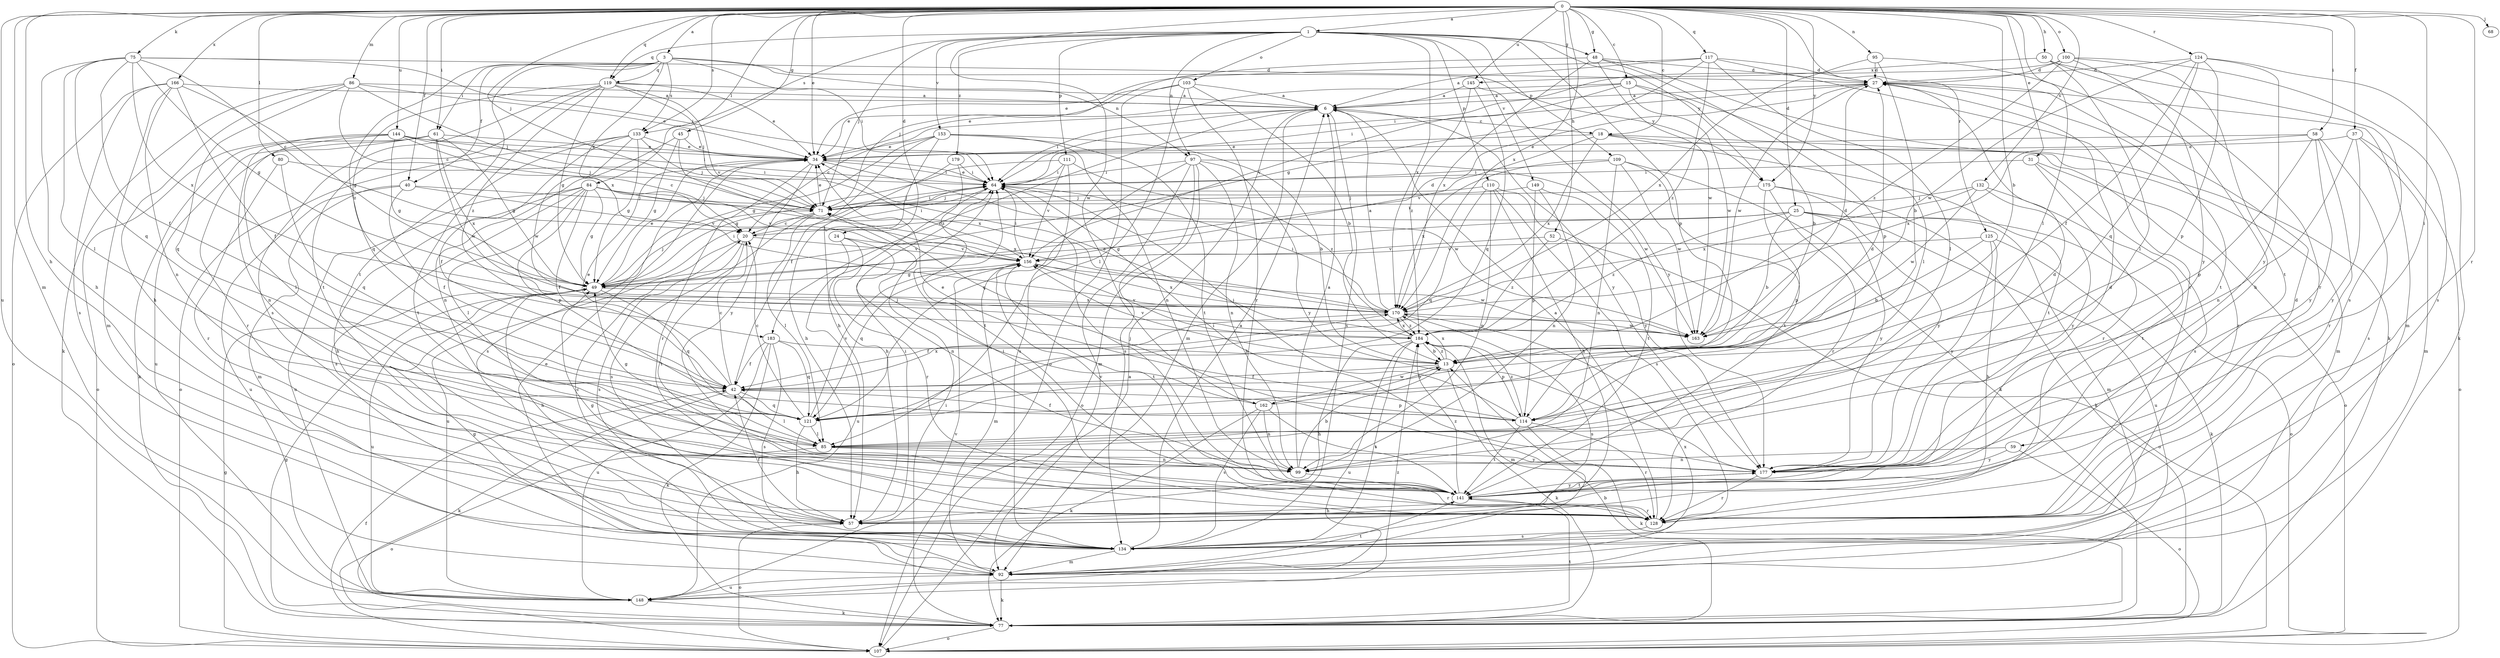 strict digraph  {
0;
1;
3;
6;
13;
15;
18;
20;
24;
25;
27;
31;
34;
37;
40;
42;
45;
48;
49;
50;
52;
57;
58;
59;
61;
64;
68;
71;
75;
77;
80;
84;
85;
86;
92;
95;
97;
99;
100;
103;
107;
109;
110;
111;
114;
117;
119;
121;
124;
125;
128;
132;
133;
134;
141;
144;
145;
148;
149;
153;
156;
162;
163;
166;
170;
175;
177;
179;
183;
184;
0 -> 1  [label=a];
0 -> 3  [label=a];
0 -> 13  [label=b];
0 -> 15  [label=c];
0 -> 18  [label=c];
0 -> 24  [label=d];
0 -> 25  [label=d];
0 -> 31  [label=e];
0 -> 34  [label=e];
0 -> 37  [label=f];
0 -> 40  [label=f];
0 -> 45  [label=g];
0 -> 48  [label=g];
0 -> 50  [label=h];
0 -> 52  [label=h];
0 -> 57  [label=h];
0 -> 58  [label=i];
0 -> 59  [label=i];
0 -> 61  [label=i];
0 -> 68  [label=j];
0 -> 71  [label=j];
0 -> 75  [label=k];
0 -> 80  [label=l];
0 -> 84  [label=l];
0 -> 85  [label=l];
0 -> 86  [label=m];
0 -> 92  [label=m];
0 -> 95  [label=n];
0 -> 100  [label=o];
0 -> 117  [label=q];
0 -> 119  [label=q];
0 -> 124  [label=r];
0 -> 125  [label=r];
0 -> 128  [label=r];
0 -> 132  [label=s];
0 -> 133  [label=s];
0 -> 144  [label=u];
0 -> 145  [label=u];
0 -> 148  [label=u];
0 -> 162  [label=w];
0 -> 166  [label=x];
0 -> 170  [label=x];
0 -> 175  [label=y];
1 -> 48  [label=g];
1 -> 71  [label=j];
1 -> 97  [label=n];
1 -> 103  [label=o];
1 -> 109  [label=p];
1 -> 110  [label=p];
1 -> 111  [label=p];
1 -> 114  [label=p];
1 -> 119  [label=q];
1 -> 133  [label=s];
1 -> 149  [label=v];
1 -> 153  [label=v];
1 -> 170  [label=x];
1 -> 175  [label=y];
1 -> 179  [label=z];
3 -> 40  [label=f];
3 -> 61  [label=i];
3 -> 64  [label=i];
3 -> 97  [label=n];
3 -> 119  [label=q];
3 -> 133  [label=s];
3 -> 141  [label=t];
3 -> 170  [label=x];
3 -> 175  [label=y];
3 -> 183  [label=z];
6 -> 18  [label=c];
6 -> 20  [label=c];
6 -> 64  [label=i];
6 -> 92  [label=m];
6 -> 134  [label=s];
6 -> 177  [label=y];
6 -> 183  [label=z];
13 -> 42  [label=f];
13 -> 77  [label=k];
13 -> 156  [label=v];
13 -> 162  [label=w];
13 -> 170  [label=x];
13 -> 184  [label=z];
15 -> 6  [label=a];
15 -> 13  [label=b];
15 -> 34  [label=e];
15 -> 85  [label=l];
15 -> 156  [label=v];
15 -> 163  [label=w];
18 -> 34  [label=e];
18 -> 92  [label=m];
18 -> 128  [label=r];
18 -> 141  [label=t];
18 -> 156  [label=v];
18 -> 170  [label=x];
20 -> 64  [label=i];
20 -> 134  [label=s];
20 -> 141  [label=t];
20 -> 148  [label=u];
20 -> 156  [label=v];
24 -> 99  [label=n];
24 -> 128  [label=r];
24 -> 148  [label=u];
24 -> 156  [label=v];
25 -> 13  [label=b];
25 -> 20  [label=c];
25 -> 49  [label=g];
25 -> 92  [label=m];
25 -> 107  [label=o];
25 -> 148  [label=u];
25 -> 177  [label=y];
25 -> 184  [label=z];
27 -> 6  [label=a];
27 -> 64  [label=i];
27 -> 92  [label=m];
27 -> 141  [label=t];
27 -> 163  [label=w];
31 -> 64  [label=i];
31 -> 107  [label=o];
31 -> 128  [label=r];
31 -> 134  [label=s];
34 -> 64  [label=i];
34 -> 128  [label=r];
34 -> 134  [label=s];
34 -> 163  [label=w];
34 -> 177  [label=y];
37 -> 34  [label=e];
37 -> 92  [label=m];
37 -> 99  [label=n];
37 -> 107  [label=o];
37 -> 177  [label=y];
40 -> 42  [label=f];
40 -> 71  [label=j];
40 -> 92  [label=m];
40 -> 148  [label=u];
40 -> 156  [label=v];
42 -> 20  [label=c];
42 -> 34  [label=e];
42 -> 77  [label=k];
42 -> 85  [label=l];
42 -> 114  [label=p];
42 -> 121  [label=q];
42 -> 170  [label=x];
45 -> 34  [label=e];
45 -> 49  [label=g];
45 -> 99  [label=n];
45 -> 170  [label=x];
48 -> 27  [label=d];
48 -> 71  [label=j];
48 -> 77  [label=k];
48 -> 114  [label=p];
48 -> 163  [label=w];
48 -> 170  [label=x];
49 -> 27  [label=d];
49 -> 34  [label=e];
49 -> 57  [label=h];
49 -> 64  [label=i];
49 -> 71  [label=j];
49 -> 121  [label=q];
49 -> 148  [label=u];
49 -> 170  [label=x];
50 -> 85  [label=l];
50 -> 128  [label=r];
50 -> 134  [label=s];
50 -> 145  [label=x];
52 -> 107  [label=o];
52 -> 156  [label=v];
52 -> 184  [label=z];
57 -> 42  [label=f];
57 -> 64  [label=i];
57 -> 107  [label=o];
58 -> 34  [label=e];
58 -> 114  [label=p];
58 -> 128  [label=r];
58 -> 134  [label=s];
58 -> 170  [label=x];
58 -> 177  [label=y];
59 -> 99  [label=n];
59 -> 107  [label=o];
59 -> 177  [label=y];
61 -> 34  [label=e];
61 -> 49  [label=g];
61 -> 77  [label=k];
61 -> 128  [label=r];
61 -> 148  [label=u];
61 -> 163  [label=w];
61 -> 170  [label=x];
64 -> 34  [label=e];
64 -> 57  [label=h];
64 -> 71  [label=j];
71 -> 20  [label=c];
71 -> 34  [label=e];
71 -> 64  [label=i];
71 -> 85  [label=l];
71 -> 134  [label=s];
75 -> 20  [label=c];
75 -> 27  [label=d];
75 -> 42  [label=f];
75 -> 49  [label=g];
75 -> 57  [label=h];
75 -> 64  [label=i];
75 -> 85  [label=l];
75 -> 121  [label=q];
75 -> 170  [label=x];
77 -> 13  [label=b];
77 -> 49  [label=g];
77 -> 64  [label=i];
77 -> 107  [label=o];
77 -> 141  [label=t];
80 -> 64  [label=i];
80 -> 121  [label=q];
80 -> 128  [label=r];
84 -> 42  [label=f];
84 -> 49  [label=g];
84 -> 57  [label=h];
84 -> 71  [label=j];
84 -> 85  [label=l];
84 -> 114  [label=p];
84 -> 134  [label=s];
84 -> 148  [label=u];
84 -> 156  [label=v];
84 -> 170  [label=x];
85 -> 49  [label=g];
85 -> 99  [label=n];
85 -> 107  [label=o];
85 -> 177  [label=y];
86 -> 6  [label=a];
86 -> 20  [label=c];
86 -> 34  [label=e];
86 -> 57  [label=h];
86 -> 71  [label=j];
86 -> 77  [label=k];
86 -> 121  [label=q];
92 -> 34  [label=e];
92 -> 49  [label=g];
92 -> 77  [label=k];
92 -> 141  [label=t];
92 -> 148  [label=u];
92 -> 170  [label=x];
95 -> 13  [label=b];
95 -> 27  [label=d];
95 -> 57  [label=h];
95 -> 170  [label=x];
97 -> 64  [label=i];
97 -> 92  [label=m];
97 -> 99  [label=n];
97 -> 107  [label=o];
97 -> 121  [label=q];
97 -> 134  [label=s];
97 -> 163  [label=w];
97 -> 177  [label=y];
99 -> 6  [label=a];
99 -> 13  [label=b];
99 -> 128  [label=r];
100 -> 27  [label=d];
100 -> 64  [label=i];
100 -> 134  [label=s];
100 -> 141  [label=t];
100 -> 177  [label=y];
100 -> 184  [label=z];
103 -> 6  [label=a];
103 -> 13  [label=b];
103 -> 34  [label=e];
103 -> 85  [label=l];
103 -> 107  [label=o];
103 -> 128  [label=r];
107 -> 6  [label=a];
107 -> 42  [label=f];
107 -> 49  [label=g];
109 -> 64  [label=i];
109 -> 77  [label=k];
109 -> 99  [label=n];
109 -> 141  [label=t];
109 -> 163  [label=w];
109 -> 170  [label=x];
110 -> 57  [label=h];
110 -> 71  [label=j];
110 -> 99  [label=n];
110 -> 121  [label=q];
110 -> 134  [label=s];
110 -> 177  [label=y];
111 -> 49  [label=g];
111 -> 64  [label=i];
111 -> 134  [label=s];
111 -> 156  [label=v];
111 -> 184  [label=z];
114 -> 34  [label=e];
114 -> 42  [label=f];
114 -> 64  [label=i];
114 -> 77  [label=k];
114 -> 128  [label=r];
114 -> 141  [label=t];
114 -> 184  [label=z];
117 -> 6  [label=a];
117 -> 27  [label=d];
117 -> 34  [label=e];
117 -> 49  [label=g];
117 -> 85  [label=l];
117 -> 128  [label=r];
117 -> 184  [label=z];
119 -> 6  [label=a];
119 -> 34  [label=e];
119 -> 49  [label=g];
119 -> 71  [label=j];
119 -> 121  [label=q];
119 -> 134  [label=s];
119 -> 141  [label=t];
119 -> 156  [label=v];
119 -> 184  [label=z];
121 -> 20  [label=c];
121 -> 27  [label=d];
121 -> 57  [label=h];
121 -> 85  [label=l];
121 -> 156  [label=v];
124 -> 27  [label=d];
124 -> 42  [label=f];
124 -> 77  [label=k];
124 -> 114  [label=p];
124 -> 121  [label=q];
124 -> 163  [label=w];
124 -> 177  [label=y];
125 -> 13  [label=b];
125 -> 57  [label=h];
125 -> 77  [label=k];
125 -> 156  [label=v];
125 -> 177  [label=y];
128 -> 6  [label=a];
128 -> 27  [label=d];
128 -> 49  [label=g];
128 -> 64  [label=i];
128 -> 134  [label=s];
132 -> 71  [label=j];
132 -> 141  [label=t];
132 -> 163  [label=w];
132 -> 170  [label=x];
132 -> 177  [label=y];
133 -> 34  [label=e];
133 -> 42  [label=f];
133 -> 49  [label=g];
133 -> 71  [label=j];
133 -> 107  [label=o];
133 -> 141  [label=t];
133 -> 163  [label=w];
134 -> 6  [label=a];
134 -> 20  [label=c];
134 -> 92  [label=m];
141 -> 27  [label=d];
141 -> 57  [label=h];
141 -> 64  [label=i];
141 -> 128  [label=r];
141 -> 156  [label=v];
141 -> 177  [label=y];
141 -> 184  [label=z];
144 -> 20  [label=c];
144 -> 34  [label=e];
144 -> 49  [label=g];
144 -> 64  [label=i];
144 -> 71  [label=j];
144 -> 85  [label=l];
144 -> 99  [label=n];
144 -> 107  [label=o];
145 -> 6  [label=a];
145 -> 121  [label=q];
145 -> 177  [label=y];
145 -> 184  [label=z];
148 -> 77  [label=k];
148 -> 156  [label=v];
148 -> 184  [label=z];
149 -> 71  [label=j];
149 -> 99  [label=n];
149 -> 114  [label=p];
149 -> 141  [label=t];
153 -> 13  [label=b];
153 -> 34  [label=e];
153 -> 42  [label=f];
153 -> 49  [label=g];
153 -> 57  [label=h];
153 -> 99  [label=n];
153 -> 141  [label=t];
156 -> 49  [label=g];
156 -> 64  [label=i];
156 -> 92  [label=m];
156 -> 121  [label=q];
156 -> 141  [label=t];
156 -> 163  [label=w];
156 -> 170  [label=x];
162 -> 13  [label=b];
162 -> 71  [label=j];
162 -> 77  [label=k];
162 -> 99  [label=n];
162 -> 134  [label=s];
162 -> 141  [label=t];
163 -> 27  [label=d];
166 -> 6  [label=a];
166 -> 42  [label=f];
166 -> 49  [label=g];
166 -> 92  [label=m];
166 -> 99  [label=n];
166 -> 107  [label=o];
166 -> 134  [label=s];
170 -> 6  [label=a];
170 -> 42  [label=f];
170 -> 64  [label=i];
170 -> 134  [label=s];
170 -> 163  [label=w];
170 -> 184  [label=z];
175 -> 71  [label=j];
175 -> 77  [label=k];
175 -> 114  [label=p];
175 -> 128  [label=r];
175 -> 177  [label=y];
177 -> 27  [label=d];
177 -> 64  [label=i];
177 -> 71  [label=j];
177 -> 128  [label=r];
177 -> 141  [label=t];
179 -> 57  [label=h];
179 -> 64  [label=i];
179 -> 141  [label=t];
183 -> 13  [label=b];
183 -> 42  [label=f];
183 -> 77  [label=k];
183 -> 121  [label=q];
183 -> 134  [label=s];
183 -> 148  [label=u];
184 -> 13  [label=b];
184 -> 34  [label=e];
184 -> 57  [label=h];
184 -> 92  [label=m];
184 -> 114  [label=p];
184 -> 134  [label=s];
184 -> 148  [label=u];
184 -> 156  [label=v];
184 -> 170  [label=x];
}

